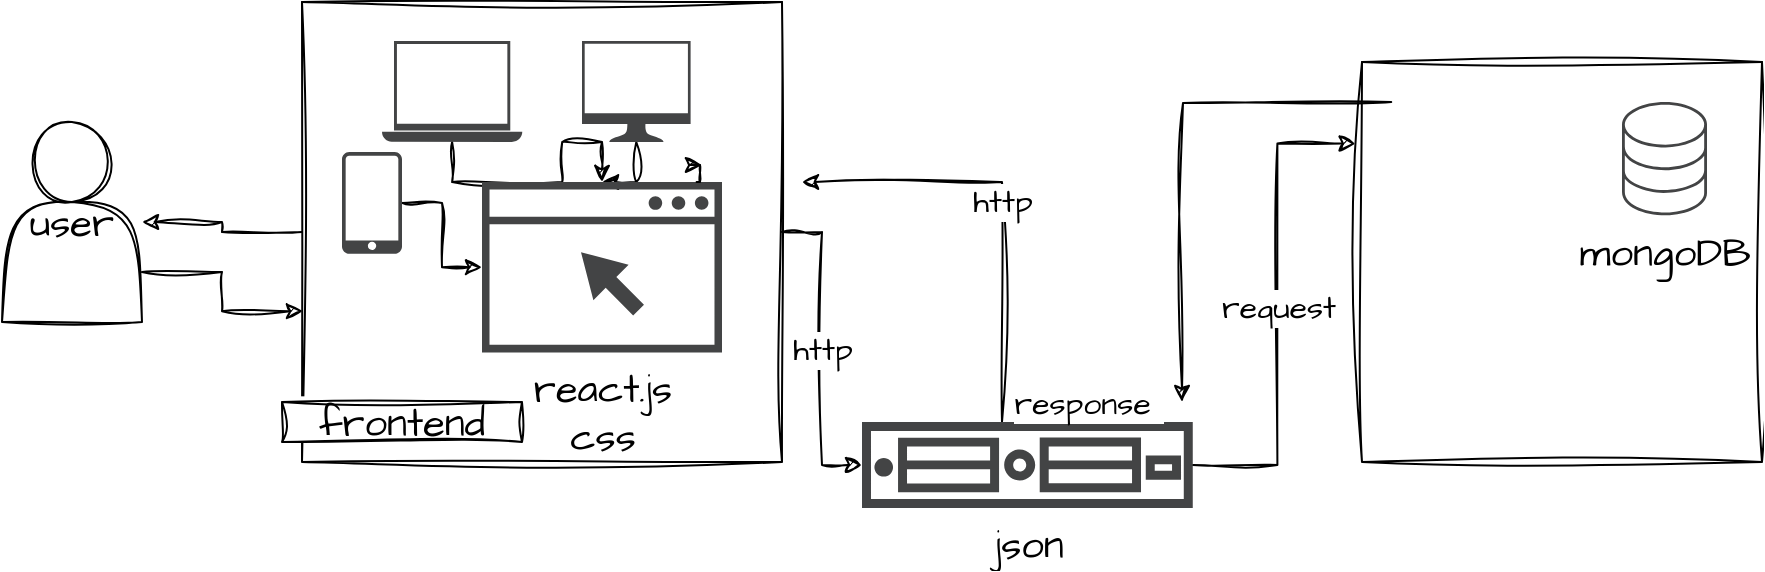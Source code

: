 <mxfile version="21.6.8" type="github">
  <diagram name="Page-1" id="ge3-hOaAxcKTg2Dx_Vvu">
    <mxGraphModel dx="1050" dy="554" grid="1" gridSize="10" guides="1" tooltips="1" connect="1" arrows="1" fold="1" page="1" pageScale="1" pageWidth="850" pageHeight="1100" math="0" shadow="0">
      <root>
        <mxCell id="0" />
        <mxCell id="1" parent="0" />
        <mxCell id="wdeAGtdzyXhV3xt52uQ4-5" style="edgeStyle=orthogonalEdgeStyle;rounded=0;orthogonalLoop=1;jettySize=auto;html=1;exitX=0.5;exitY=1;exitDx=0;exitDy=0;" parent="1" edge="1">
          <mxGeometry relative="1" as="geometry">
            <mxPoint x="75" y="380" as="sourcePoint" />
            <mxPoint x="75" y="380" as="targetPoint" />
          </mxGeometry>
        </mxCell>
        <mxCell id="Frj3U7urO7_gcM3COunR-32" style="edgeStyle=orthogonalEdgeStyle;rounded=0;sketch=1;hachureGap=4;jiggle=2;curveFitting=1;orthogonalLoop=1;jettySize=auto;html=1;exitX=1;exitY=0.75;exitDx=0;exitDy=0;entryX=0.002;entryY=0.672;entryDx=0;entryDy=0;entryPerimeter=0;fontFamily=Architects Daughter;fontSource=https%3A%2F%2Ffonts.googleapis.com%2Fcss%3Ffamily%3DArchitects%2BDaughter;fontSize=16;" edge="1" parent="1" source="Frj3U7urO7_gcM3COunR-28" target="Frj3U7urO7_gcM3COunR-29">
          <mxGeometry relative="1" as="geometry" />
        </mxCell>
        <mxCell id="Frj3U7urO7_gcM3COunR-28" value="user" style="shape=actor;whiteSpace=wrap;html=1;sketch=1;hachureGap=4;jiggle=2;curveFitting=1;fontFamily=Architects Daughter;fontSource=https%3A%2F%2Ffonts.googleapis.com%2Fcss%3Ffamily%3DArchitects%2BDaughter;fontSize=20;" vertex="1" parent="1">
          <mxGeometry x="20" y="200" width="70" height="100" as="geometry" />
        </mxCell>
        <mxCell id="Frj3U7urO7_gcM3COunR-31" value="" style="edgeStyle=orthogonalEdgeStyle;rounded=0;sketch=1;hachureGap=4;jiggle=2;curveFitting=1;orthogonalLoop=1;jettySize=auto;html=1;fontFamily=Architects Daughter;fontSource=https%3A%2F%2Ffonts.googleapis.com%2Fcss%3Ffamily%3DArchitects%2BDaughter;fontSize=16;" edge="1" parent="1" source="Frj3U7urO7_gcM3COunR-29" target="Frj3U7urO7_gcM3COunR-28">
          <mxGeometry relative="1" as="geometry" />
        </mxCell>
        <mxCell id="Frj3U7urO7_gcM3COunR-47" value="http" style="edgeStyle=orthogonalEdgeStyle;rounded=0;sketch=1;hachureGap=4;jiggle=2;curveFitting=1;orthogonalLoop=1;jettySize=auto;html=1;fontFamily=Architects Daughter;fontSource=https%3A%2F%2Ffonts.googleapis.com%2Fcss%3Ffamily%3DArchitects%2BDaughter;fontSize=16;" edge="1" parent="1" source="Frj3U7urO7_gcM3COunR-29" target="Frj3U7urO7_gcM3COunR-42">
          <mxGeometry relative="1" as="geometry" />
        </mxCell>
        <mxCell id="Frj3U7urO7_gcM3COunR-29" value="" style="swimlane;startSize=0;sketch=1;hachureGap=4;jiggle=2;curveFitting=1;fontFamily=Architects Daughter;fontSource=https%3A%2F%2Ffonts.googleapis.com%2Fcss%3Ffamily%3DArchitects%2BDaughter;fontSize=17;" vertex="1" parent="1">
          <mxGeometry x="170" y="140" width="240" height="230" as="geometry" />
        </mxCell>
        <mxCell id="Frj3U7urO7_gcM3COunR-49" value="" style="edgeStyle=orthogonalEdgeStyle;rounded=0;sketch=1;hachureGap=4;jiggle=2;curveFitting=1;orthogonalLoop=1;jettySize=auto;html=1;fontFamily=Architects Daughter;fontSource=https%3A%2F%2Ffonts.googleapis.com%2Fcss%3Ffamily%3DArchitects%2BDaughter;fontSize=16;" edge="1" parent="Frj3U7urO7_gcM3COunR-29" source="Frj3U7urO7_gcM3COunR-34" target="Frj3U7urO7_gcM3COunR-37">
          <mxGeometry relative="1" as="geometry" />
        </mxCell>
        <mxCell id="Frj3U7urO7_gcM3COunR-34" value="" style="sketch=0;pointerEvents=1;shadow=0;dashed=0;html=1;strokeColor=none;fillColor=#434445;aspect=fixed;labelPosition=center;verticalLabelPosition=bottom;verticalAlign=top;align=center;outlineConnect=0;shape=mxgraph.vvd.laptop;hachureGap=4;jiggle=2;curveFitting=1;fontFamily=Architects Daughter;fontSource=https%3A%2F%2Ffonts.googleapis.com%2Fcss%3Ffamily%3DArchitects%2BDaughter;fontSize=20;" vertex="1" parent="Frj3U7urO7_gcM3COunR-29">
          <mxGeometry x="40" y="19.5" width="70.14" height="50.5" as="geometry" />
        </mxCell>
        <mxCell id="Frj3U7urO7_gcM3COunR-50" value="" style="edgeStyle=orthogonalEdgeStyle;rounded=0;sketch=1;hachureGap=4;jiggle=2;curveFitting=1;orthogonalLoop=1;jettySize=auto;html=1;fontFamily=Architects Daughter;fontSource=https%3A%2F%2Ffonts.googleapis.com%2Fcss%3Ffamily%3DArchitects%2BDaughter;fontSize=16;" edge="1" parent="Frj3U7urO7_gcM3COunR-29" source="Frj3U7urO7_gcM3COunR-35" target="Frj3U7urO7_gcM3COunR-37">
          <mxGeometry relative="1" as="geometry" />
        </mxCell>
        <mxCell id="Frj3U7urO7_gcM3COunR-35" value="" style="sketch=0;pointerEvents=1;shadow=0;dashed=0;html=1;strokeColor=none;fillColor=#434445;aspect=fixed;labelPosition=center;verticalLabelPosition=bottom;verticalAlign=top;align=center;outlineConnect=0;shape=mxgraph.vvd.monitor;hachureGap=4;jiggle=2;curveFitting=1;fontFamily=Architects Daughter;fontSource=https%3A%2F%2Ffonts.googleapis.com%2Fcss%3Ffamily%3DArchitects%2BDaughter;fontSize=20;" vertex="1" parent="Frj3U7urO7_gcM3COunR-29">
          <mxGeometry x="140" y="19.5" width="54.3" height="50.5" as="geometry" />
        </mxCell>
        <mxCell id="Frj3U7urO7_gcM3COunR-38" value="" style="edgeStyle=orthogonalEdgeStyle;rounded=0;sketch=1;hachureGap=4;jiggle=2;curveFitting=1;orthogonalLoop=1;jettySize=auto;html=1;fontFamily=Architects Daughter;fontSource=https%3A%2F%2Ffonts.googleapis.com%2Fcss%3Ffamily%3DArchitects%2BDaughter;fontSize=16;" edge="1" parent="Frj3U7urO7_gcM3COunR-29" source="Frj3U7urO7_gcM3COunR-36" target="Frj3U7urO7_gcM3COunR-37">
          <mxGeometry relative="1" as="geometry" />
        </mxCell>
        <mxCell id="Frj3U7urO7_gcM3COunR-36" value="" style="sketch=0;pointerEvents=1;shadow=0;dashed=0;html=1;strokeColor=none;fillColor=#434445;aspect=fixed;labelPosition=center;verticalLabelPosition=bottom;verticalAlign=top;align=center;outlineConnect=0;shape=mxgraph.vvd.phone;hachureGap=4;jiggle=2;curveFitting=1;fontFamily=Architects Daughter;fontSource=https%3A%2F%2Ffonts.googleapis.com%2Fcss%3Ffamily%3DArchitects%2BDaughter;fontSize=20;" vertex="1" parent="Frj3U7urO7_gcM3COunR-29">
          <mxGeometry x="20" y="75" width="30" height="50.85" as="geometry" />
        </mxCell>
        <mxCell id="Frj3U7urO7_gcM3COunR-37" value="react.js&lt;br&gt;css" style="sketch=0;pointerEvents=1;shadow=0;dashed=0;html=1;strokeColor=none;fillColor=#434445;aspect=fixed;labelPosition=center;verticalLabelPosition=bottom;verticalAlign=top;align=center;outlineConnect=0;shape=mxgraph.vvd.web_browser;hachureGap=4;jiggle=2;curveFitting=1;fontFamily=Architects Daughter;fontSource=https%3A%2F%2Ffonts.googleapis.com%2Fcss%3Ffamily%3DArchitects%2BDaughter;fontSize=20;" vertex="1" parent="Frj3U7urO7_gcM3COunR-29">
          <mxGeometry x="90" y="90" width="120" height="85.2" as="geometry" />
        </mxCell>
        <mxCell id="Frj3U7urO7_gcM3COunR-45" style="edgeStyle=orthogonalEdgeStyle;rounded=0;sketch=1;hachureGap=4;jiggle=2;curveFitting=1;orthogonalLoop=1;jettySize=auto;html=1;fontFamily=Architects Daughter;fontSource=https%3A%2F%2Ffonts.googleapis.com%2Fcss%3Ffamily%3DArchitects%2BDaughter;fontSize=16;" edge="1" parent="Frj3U7urO7_gcM3COunR-29">
          <mxGeometry relative="1" as="geometry">
            <mxPoint x="200" y="81.5" as="targetPoint" />
            <mxPoint x="197.31" y="90" as="sourcePoint" />
            <Array as="points">
              <mxPoint x="199" y="90" />
            </Array>
          </mxGeometry>
        </mxCell>
        <mxCell id="Frj3U7urO7_gcM3COunR-33" value="frontend" style="whiteSpace=wrap;html=1;sketch=1;hachureGap=4;jiggle=2;curveFitting=1;fontFamily=Architects Daughter;fontSource=https%3A%2F%2Ffonts.googleapis.com%2Fcss%3Ffamily%3DArchitects%2BDaughter;fontSize=20;" vertex="1" parent="1">
          <mxGeometry x="160" y="340" width="120" height="20" as="geometry" />
        </mxCell>
        <mxCell id="Frj3U7urO7_gcM3COunR-55" value="request" style="edgeStyle=orthogonalEdgeStyle;rounded=0;sketch=1;hachureGap=4;jiggle=2;curveFitting=1;orthogonalLoop=1;jettySize=auto;html=1;fontFamily=Architects Daughter;fontSource=https%3A%2F%2Ffonts.googleapis.com%2Fcss%3Ffamily%3DArchitects%2BDaughter;fontSize=16;entryX=-0.016;entryY=0.204;entryDx=0;entryDy=0;entryPerimeter=0;" edge="1" parent="1" source="Frj3U7urO7_gcM3COunR-42" target="Frj3U7urO7_gcM3COunR-53">
          <mxGeometry relative="1" as="geometry">
            <mxPoint x="655" y="260" as="targetPoint" />
          </mxGeometry>
        </mxCell>
        <mxCell id="Frj3U7urO7_gcM3COunR-57" value="http" style="edgeStyle=orthogonalEdgeStyle;rounded=0;sketch=1;hachureGap=4;jiggle=2;curveFitting=1;orthogonalLoop=1;jettySize=auto;html=1;fontFamily=Architects Daughter;fontSource=https%3A%2F%2Ffonts.googleapis.com%2Fcss%3Ffamily%3DArchitects%2BDaughter;fontSize=16;" edge="1" parent="1" source="Frj3U7urO7_gcM3COunR-42">
          <mxGeometry relative="1" as="geometry">
            <mxPoint x="420" y="230" as="targetPoint" />
            <Array as="points">
              <mxPoint x="520" y="230" />
            </Array>
          </mxGeometry>
        </mxCell>
        <mxCell id="Frj3U7urO7_gcM3COunR-42" value="json" style="sketch=0;pointerEvents=1;shadow=0;dashed=0;html=1;strokeColor=none;fillColor=#434445;aspect=fixed;labelPosition=center;verticalLabelPosition=bottom;verticalAlign=top;align=center;outlineConnect=0;shape=mxgraph.vvd.server;hachureGap=4;jiggle=2;curveFitting=1;fontFamily=Architects Daughter;fontSource=https%3A%2F%2Ffonts.googleapis.com%2Fcss%3Ffamily%3DArchitects%2BDaughter;fontSize=20;" vertex="1" parent="1">
          <mxGeometry x="450" y="350" width="165.38" height="43" as="geometry" />
        </mxCell>
        <mxCell id="Frj3U7urO7_gcM3COunR-58" value="response&amp;nbsp;" style="edgeStyle=orthogonalEdgeStyle;rounded=0;sketch=1;hachureGap=4;jiggle=2;curveFitting=1;orthogonalLoop=1;jettySize=auto;html=1;fontFamily=Architects Daughter;fontSource=https%3A%2F%2Ffonts.googleapis.com%2Fcss%3Ffamily%3DArchitects%2BDaughter;fontSize=16;" edge="1" parent="1">
          <mxGeometry x="1" y="-42" relative="1" as="geometry">
            <mxPoint x="714.62" y="190" as="sourcePoint" />
            <mxPoint x="610" y="340" as="targetPoint" />
            <mxPoint x="-5" y="1" as="offset" />
          </mxGeometry>
        </mxCell>
        <mxCell id="Frj3U7urO7_gcM3COunR-53" value="" style="swimlane;startSize=0;sketch=1;hachureGap=4;jiggle=2;curveFitting=1;fontFamily=Architects Daughter;fontSource=https%3A%2F%2Ffonts.googleapis.com%2Fcss%3Ffamily%3DArchitects%2BDaughter;fontSize=20;" vertex="1" parent="1">
          <mxGeometry x="700" y="170" width="200" height="200" as="geometry" />
        </mxCell>
        <mxCell id="Frj3U7urO7_gcM3COunR-56" value="mongoDB" style="sketch=0;pointerEvents=1;shadow=0;dashed=0;html=1;strokeColor=none;fillColor=#434445;aspect=fixed;labelPosition=center;verticalLabelPosition=bottom;verticalAlign=top;align=center;outlineConnect=0;shape=mxgraph.vvd.storage;hachureGap=4;jiggle=2;curveFitting=1;fontFamily=Architects Daughter;fontSource=https%3A%2F%2Ffonts.googleapis.com%2Fcss%3Ffamily%3DArchitects%2BDaughter;fontSize=20;" vertex="1" parent="Frj3U7urO7_gcM3COunR-53">
          <mxGeometry x="130" y="20" width="42.5" height="56.67" as="geometry" />
        </mxCell>
      </root>
    </mxGraphModel>
  </diagram>
</mxfile>
